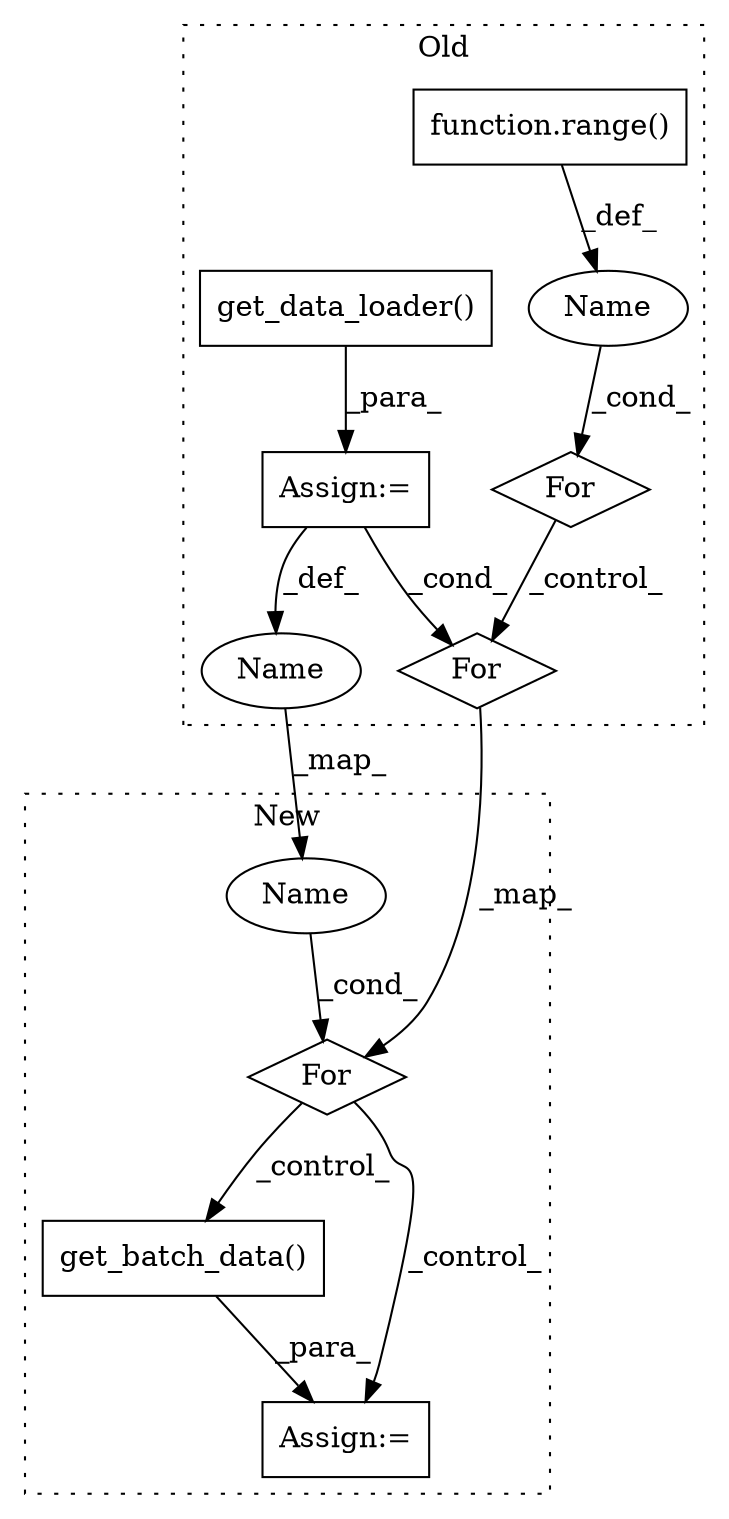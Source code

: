 digraph G {
subgraph cluster0 {
1 [label="get_data_loader()" a="75" s="653,700" l="32,29" shape="box"];
4 [label="Name" a="87" s="943" l="9" shape="ellipse"];
6 [label="For" a="107" s="939,990" l="4,18" shape="diamond"];
7 [label="function.range()" a="75" s="907,924" l="6,1" shape="box"];
8 [label="Name" a="87" s="899" l="4" shape="ellipse"];
9 [label="For" a="107" s="895,925" l="4,14" shape="diamond"];
11 [label="Assign:=" a="68" s="650" l="3" shape="box"];
label = "Old";
style="dotted";
}
subgraph cluster1 {
2 [label="get_batch_data()" a="75" s="890" l="21" shape="box"];
3 [label="Name" a="87" s="800" l="4" shape="ellipse"];
5 [label="For" a="107" s="796,829" l="4,48" shape="diamond"];
10 [label="Assign:=" a="68" s="887" l="3" shape="box"];
label = "New";
style="dotted";
}
1 -> 11 [label="_para_"];
2 -> 10 [label="_para_"];
3 -> 5 [label="_cond_"];
4 -> 3 [label="_map_"];
5 -> 10 [label="_control_"];
5 -> 2 [label="_control_"];
6 -> 5 [label="_map_"];
7 -> 8 [label="_def_"];
8 -> 9 [label="_cond_"];
9 -> 6 [label="_control_"];
11 -> 6 [label="_cond_"];
11 -> 4 [label="_def_"];
}